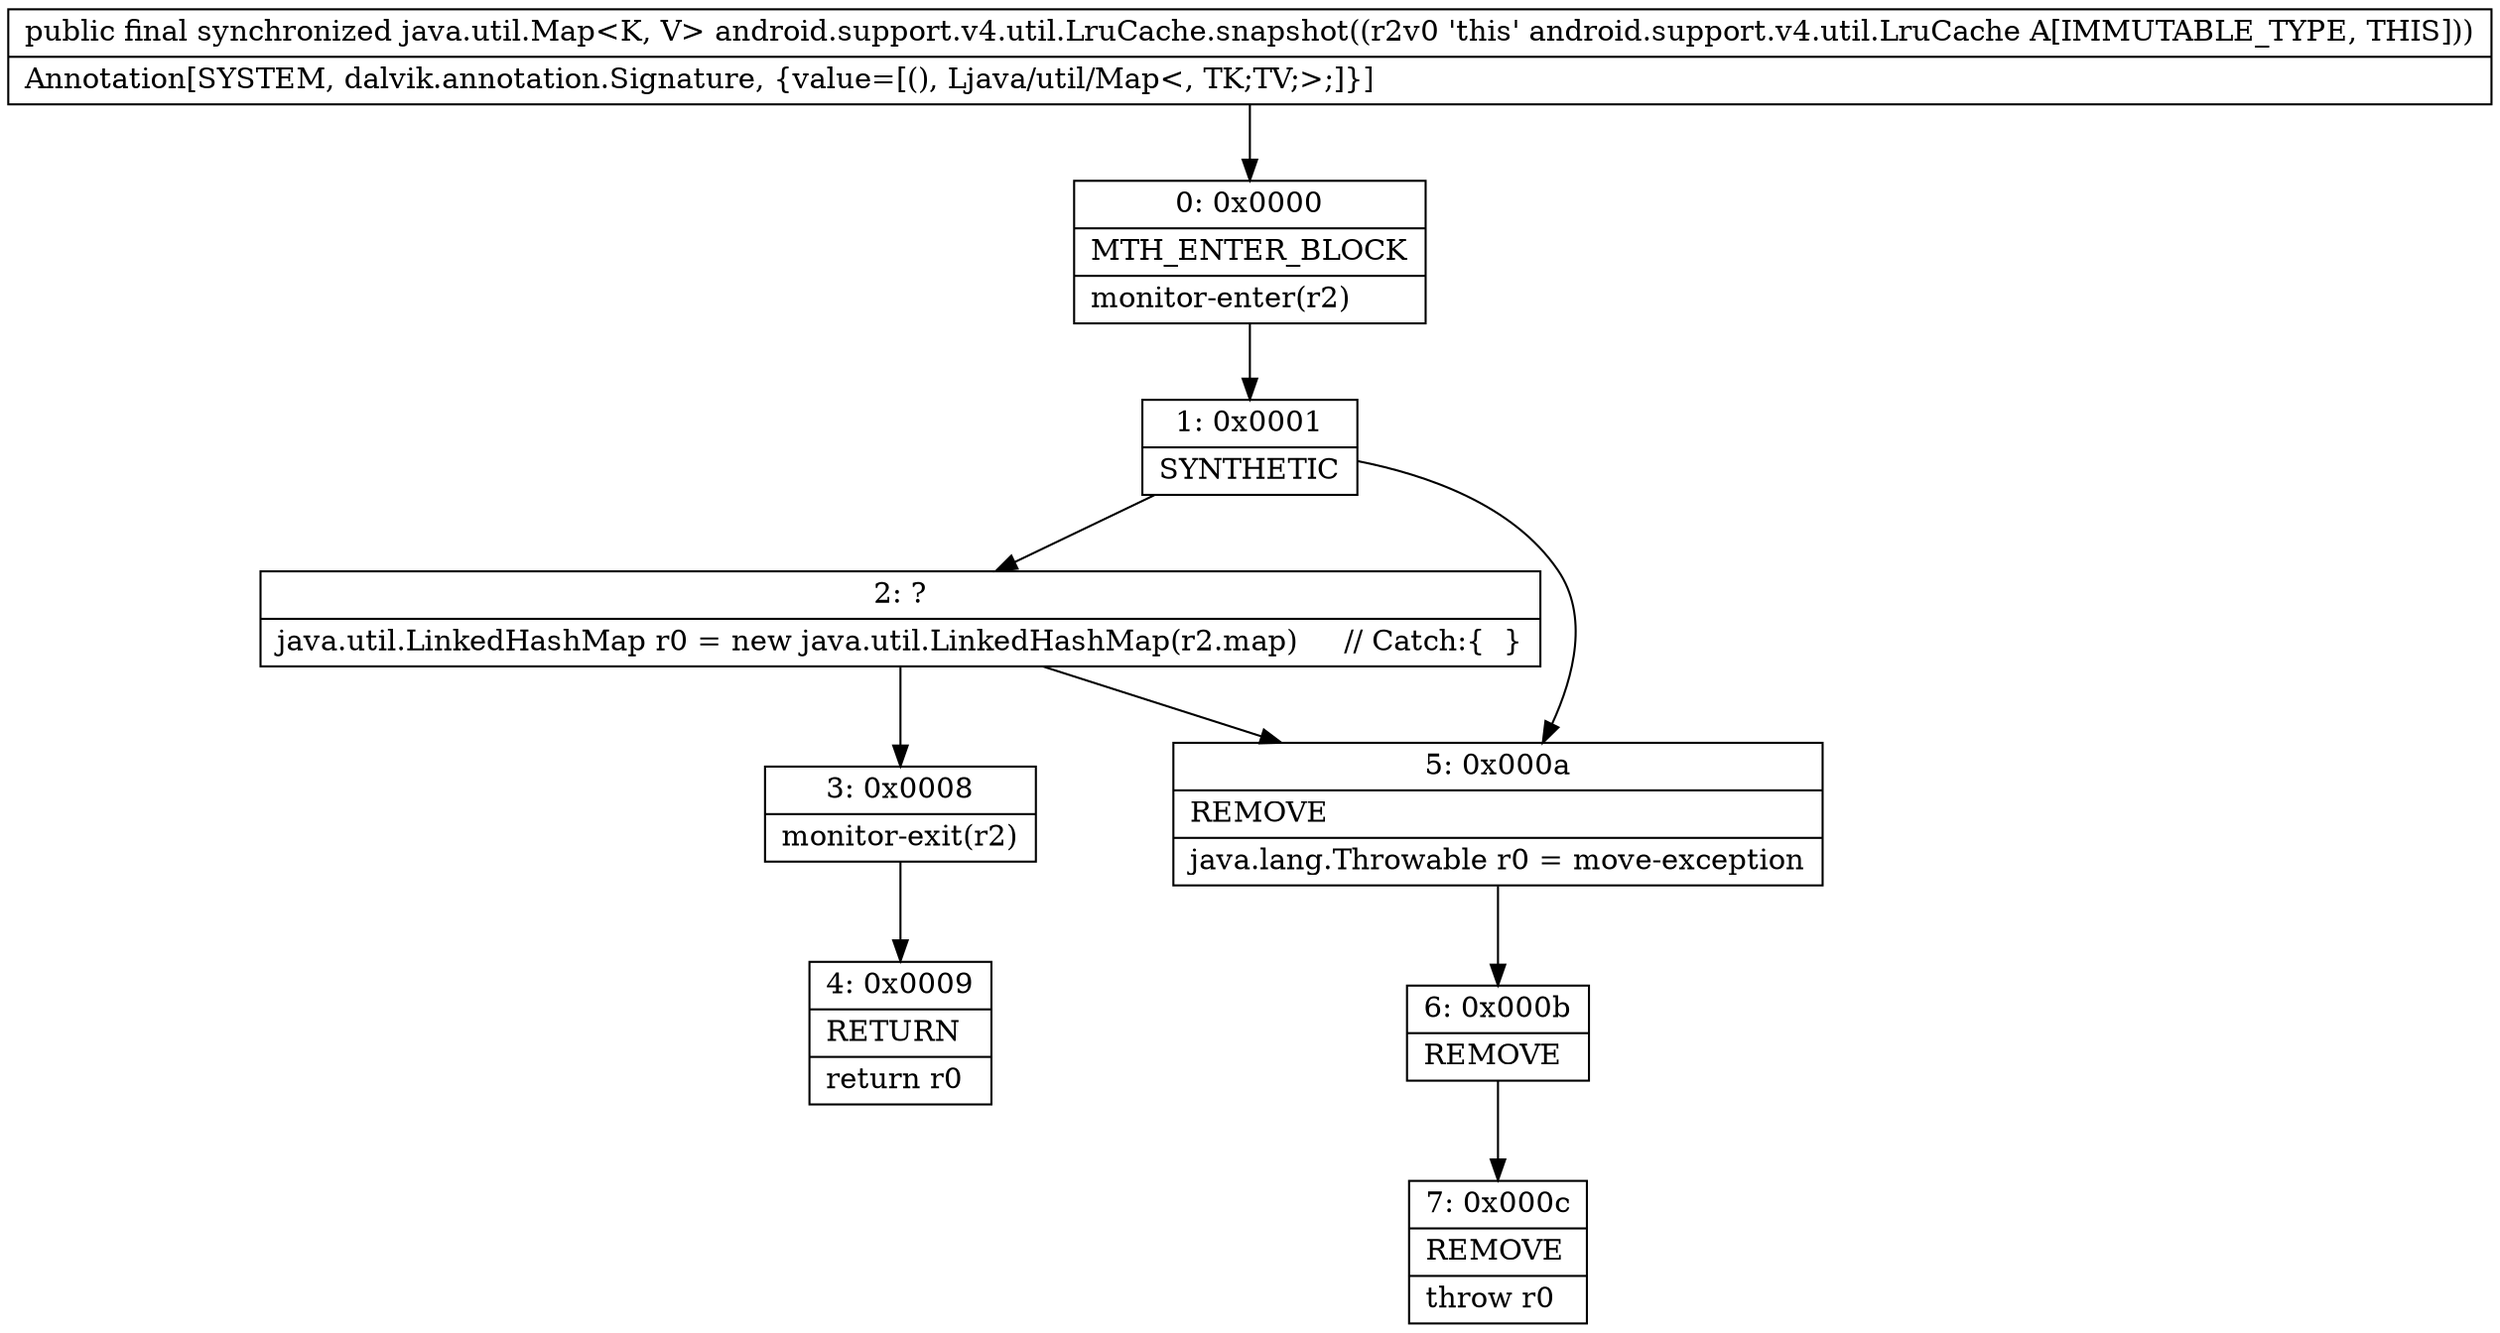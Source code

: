 digraph "CFG forandroid.support.v4.util.LruCache.snapshot()Ljava\/util\/Map;" {
Node_0 [shape=record,label="{0\:\ 0x0000|MTH_ENTER_BLOCK\l|monitor\-enter(r2)\l}"];
Node_1 [shape=record,label="{1\:\ 0x0001|SYNTHETIC\l}"];
Node_2 [shape=record,label="{2\:\ ?|java.util.LinkedHashMap r0 = new java.util.LinkedHashMap(r2.map)     \/\/ Catch:\{  \}\l}"];
Node_3 [shape=record,label="{3\:\ 0x0008|monitor\-exit(r2)\l}"];
Node_4 [shape=record,label="{4\:\ 0x0009|RETURN\l|return r0\l}"];
Node_5 [shape=record,label="{5\:\ 0x000a|REMOVE\l|java.lang.Throwable r0 = move\-exception\l}"];
Node_6 [shape=record,label="{6\:\ 0x000b|REMOVE\l}"];
Node_7 [shape=record,label="{7\:\ 0x000c|REMOVE\l|throw r0\l}"];
MethodNode[shape=record,label="{public final synchronized java.util.Map\<K, V\> android.support.v4.util.LruCache.snapshot((r2v0 'this' android.support.v4.util.LruCache A[IMMUTABLE_TYPE, THIS]))  | Annotation[SYSTEM, dalvik.annotation.Signature, \{value=[(), Ljava\/util\/Map\<, TK;TV;\>;]\}]\l}"];
MethodNode -> Node_0;
Node_0 -> Node_1;
Node_1 -> Node_2;
Node_1 -> Node_5;
Node_2 -> Node_3;
Node_2 -> Node_5;
Node_3 -> Node_4;
Node_5 -> Node_6;
Node_6 -> Node_7;
}

